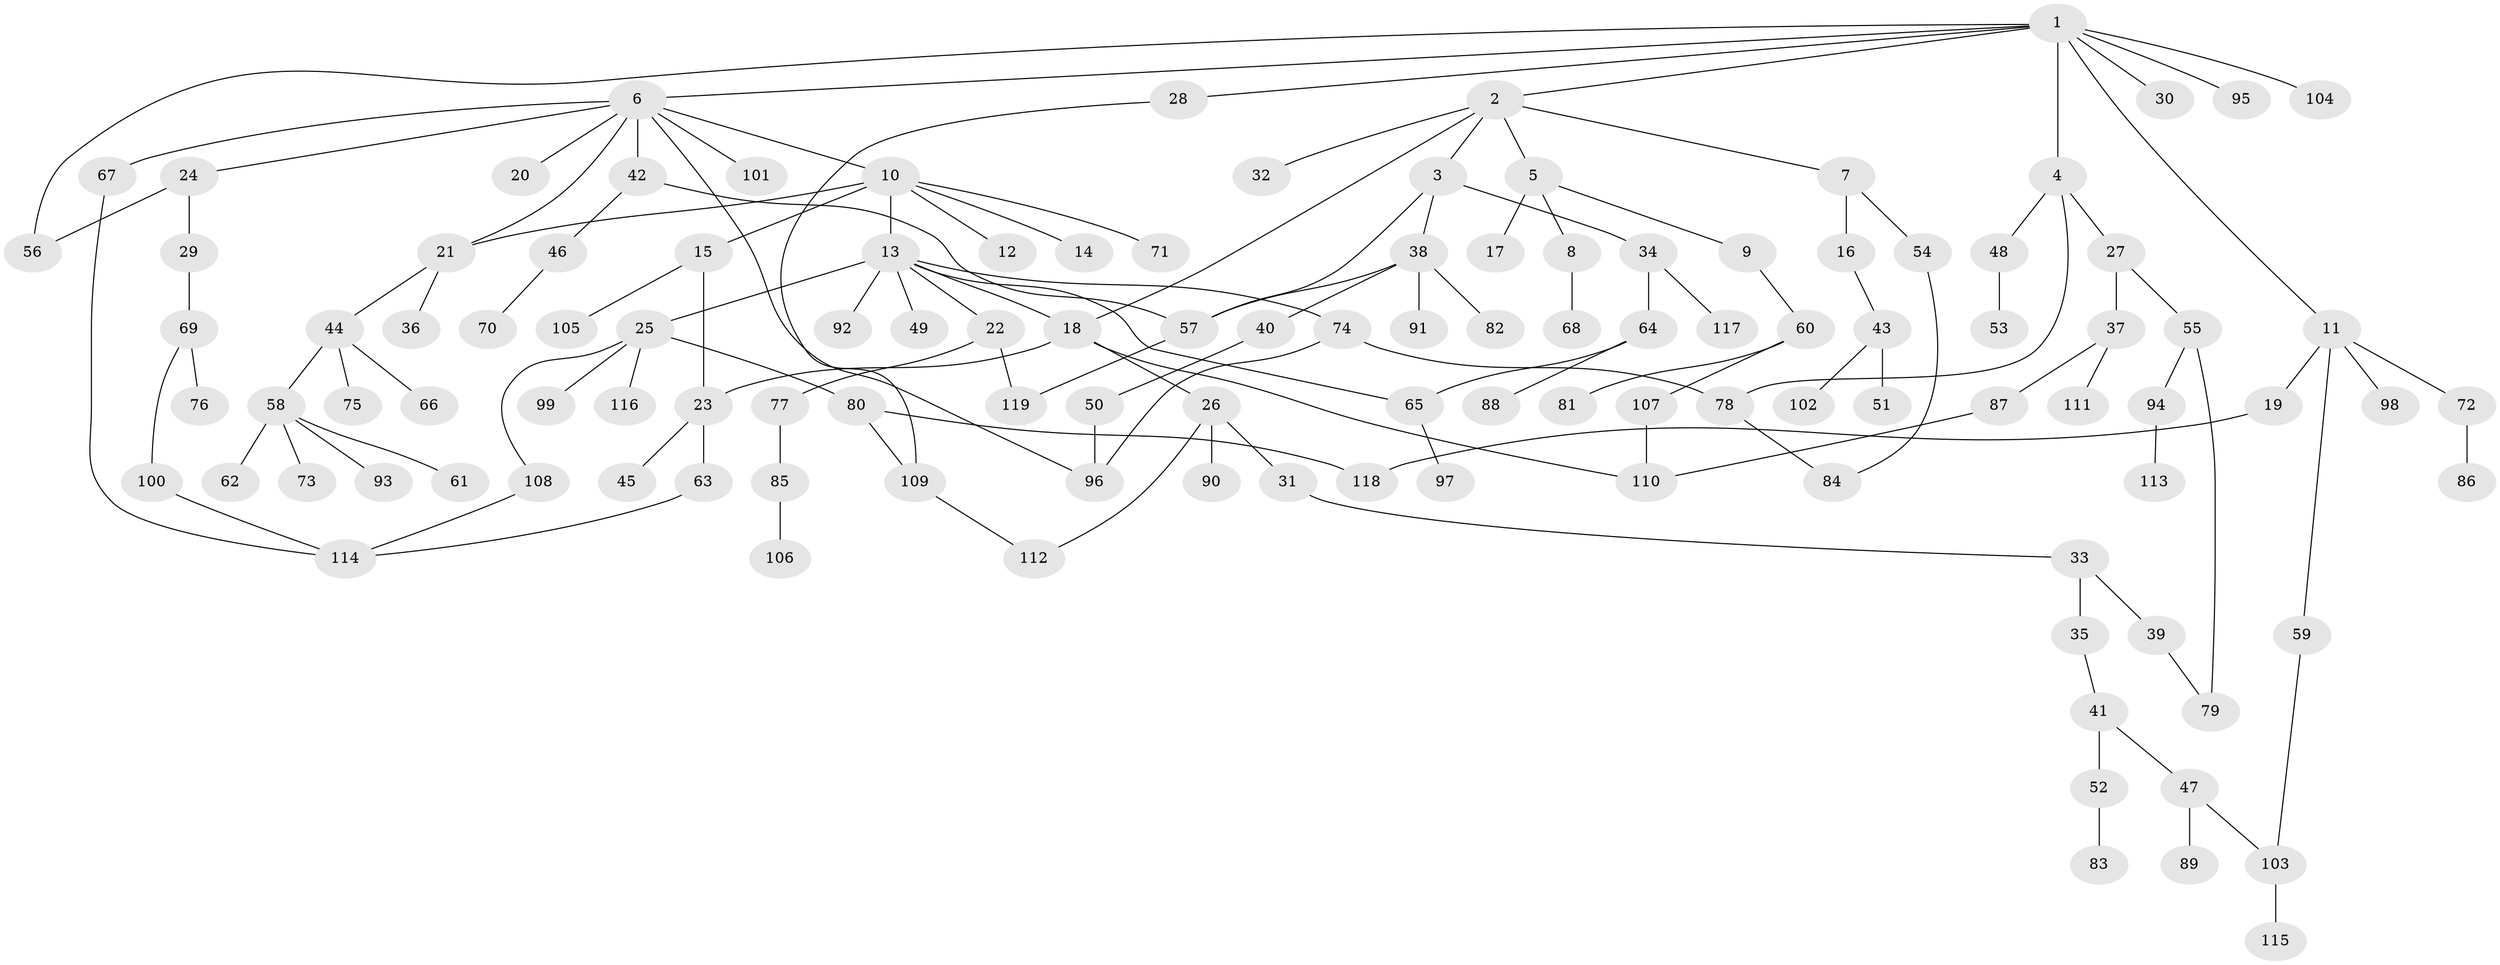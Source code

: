 // coarse degree distribution, {12: 0.012048192771084338, 7: 0.024096385542168676, 4: 0.0963855421686747, 10: 0.012048192771084338, 3: 0.18072289156626506, 1: 0.40963855421686746, 11: 0.012048192771084338, 2: 0.24096385542168675, 6: 0.012048192771084338}
// Generated by graph-tools (version 1.1) at 2025/41/03/06/25 10:41:25]
// undirected, 119 vertices, 140 edges
graph export_dot {
graph [start="1"]
  node [color=gray90,style=filled];
  1;
  2;
  3;
  4;
  5;
  6;
  7;
  8;
  9;
  10;
  11;
  12;
  13;
  14;
  15;
  16;
  17;
  18;
  19;
  20;
  21;
  22;
  23;
  24;
  25;
  26;
  27;
  28;
  29;
  30;
  31;
  32;
  33;
  34;
  35;
  36;
  37;
  38;
  39;
  40;
  41;
  42;
  43;
  44;
  45;
  46;
  47;
  48;
  49;
  50;
  51;
  52;
  53;
  54;
  55;
  56;
  57;
  58;
  59;
  60;
  61;
  62;
  63;
  64;
  65;
  66;
  67;
  68;
  69;
  70;
  71;
  72;
  73;
  74;
  75;
  76;
  77;
  78;
  79;
  80;
  81;
  82;
  83;
  84;
  85;
  86;
  87;
  88;
  89;
  90;
  91;
  92;
  93;
  94;
  95;
  96;
  97;
  98;
  99;
  100;
  101;
  102;
  103;
  104;
  105;
  106;
  107;
  108;
  109;
  110;
  111;
  112;
  113;
  114;
  115;
  116;
  117;
  118;
  119;
  1 -- 2;
  1 -- 4;
  1 -- 6;
  1 -- 11;
  1 -- 28;
  1 -- 30;
  1 -- 95;
  1 -- 104;
  1 -- 56;
  2 -- 3;
  2 -- 5;
  2 -- 7;
  2 -- 32;
  2 -- 18;
  3 -- 34;
  3 -- 38;
  3 -- 57;
  4 -- 27;
  4 -- 48;
  4 -- 78;
  5 -- 8;
  5 -- 9;
  5 -- 17;
  6 -- 10;
  6 -- 20;
  6 -- 21;
  6 -- 24;
  6 -- 42;
  6 -- 67;
  6 -- 101;
  6 -- 96;
  7 -- 16;
  7 -- 54;
  8 -- 68;
  9 -- 60;
  10 -- 12;
  10 -- 13;
  10 -- 14;
  10 -- 15;
  10 -- 71;
  10 -- 21;
  11 -- 19;
  11 -- 59;
  11 -- 72;
  11 -- 98;
  13 -- 18;
  13 -- 22;
  13 -- 25;
  13 -- 49;
  13 -- 65;
  13 -- 74;
  13 -- 92;
  15 -- 23;
  15 -- 105;
  16 -- 43;
  18 -- 26;
  18 -- 110;
  18 -- 23;
  19 -- 118;
  21 -- 36;
  21 -- 44;
  22 -- 77;
  22 -- 119;
  23 -- 45;
  23 -- 63;
  24 -- 29;
  24 -- 56;
  25 -- 80;
  25 -- 99;
  25 -- 108;
  25 -- 116;
  26 -- 31;
  26 -- 90;
  26 -- 112;
  27 -- 37;
  27 -- 55;
  28 -- 109;
  29 -- 69;
  31 -- 33;
  33 -- 35;
  33 -- 39;
  34 -- 64;
  34 -- 117;
  35 -- 41;
  37 -- 87;
  37 -- 111;
  38 -- 40;
  38 -- 82;
  38 -- 91;
  38 -- 57;
  39 -- 79;
  40 -- 50;
  41 -- 47;
  41 -- 52;
  42 -- 46;
  42 -- 57;
  43 -- 51;
  43 -- 102;
  44 -- 58;
  44 -- 66;
  44 -- 75;
  46 -- 70;
  47 -- 89;
  47 -- 103;
  48 -- 53;
  50 -- 96;
  52 -- 83;
  54 -- 84;
  55 -- 94;
  55 -- 79;
  57 -- 119;
  58 -- 61;
  58 -- 62;
  58 -- 73;
  58 -- 93;
  59 -- 103;
  60 -- 81;
  60 -- 107;
  63 -- 114;
  64 -- 88;
  64 -- 65;
  65 -- 97;
  67 -- 114;
  69 -- 76;
  69 -- 100;
  72 -- 86;
  74 -- 78;
  74 -- 96;
  77 -- 85;
  78 -- 84;
  80 -- 109;
  80 -- 118;
  85 -- 106;
  87 -- 110;
  94 -- 113;
  100 -- 114;
  103 -- 115;
  107 -- 110;
  108 -- 114;
  109 -- 112;
}
